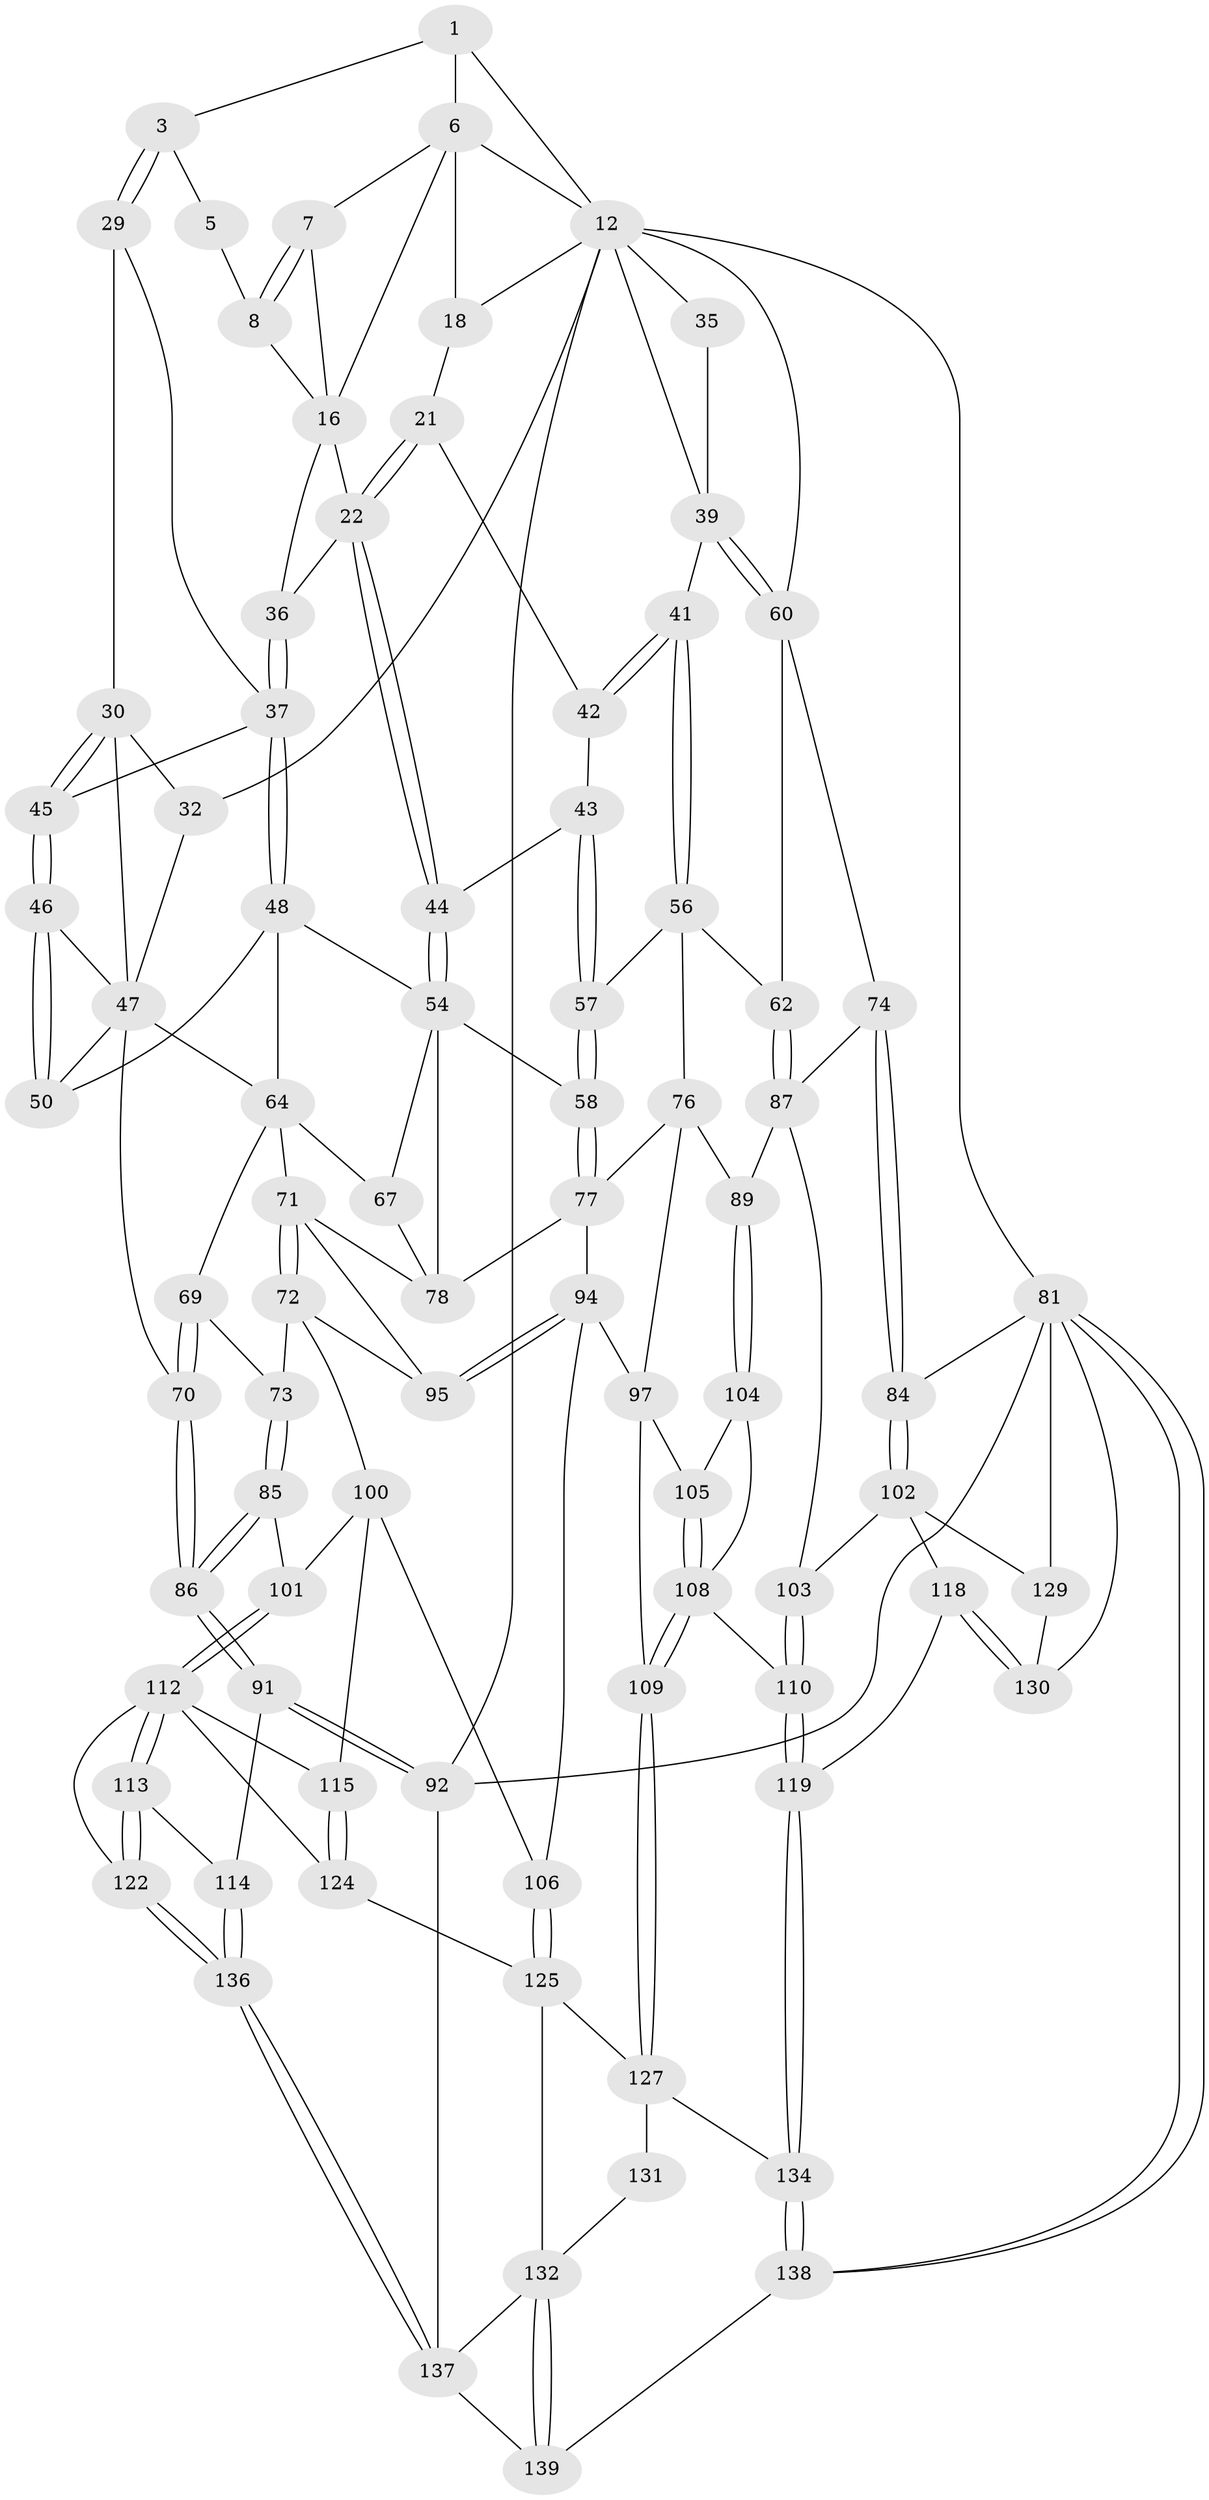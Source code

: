 // original degree distribution, {3: 0.014285714285714285, 5: 0.5, 4: 0.25, 6: 0.2357142857142857}
// Generated by graph-tools (version 1.1) at 2025/21/03/04/25 18:21:25]
// undirected, 84 vertices, 193 edges
graph export_dot {
graph [start="1"]
  node [color=gray90,style=filled];
  1 [pos="+0.2439452626385209+0",super="+2"];
  3 [pos="+0.11659079639636341+0.034117537437617085",super="+4"];
  5 [pos="+0.23007268863765742+0.007082567720803461",super="+9"];
  6 [pos="+0.40908798128890494+0",super="+10"];
  7 [pos="+0.398452105286803+0"];
  8 [pos="+0.3299834502097784+0.051739929545797037"];
  12 [pos="+0.9330321778234277+0",super="+13+24"];
  16 [pos="+0.45155596250775737+0.09977241241006175",super="+17"];
  18 [pos="+0.6724968579986507+0.04670952171426882",super="+26+19"];
  21 [pos="+0.5830755777808387+0.10923817370156794",super="+28"];
  22 [pos="+0.49604593792894836+0.20493656508560565",super="+23"];
  29 [pos="+0.11542513110279695+0.06802785915279326",super="+33"];
  30 [pos="+0.037059447426556584+0.14015503575760657",super="+31"];
  32 [pos="+0+0.21851851723630042"];
  35 [pos="+0.912582142083134+0.1044100310175907"];
  36 [pos="+0.36699204908279925+0.18440112781102724"];
  37 [pos="+0.2852569396926054+0.22604314473711348",super="+38"];
  39 [pos="+0.8527321545594636+0.2589194207682065",super="+40"];
  41 [pos="+0.7648938497589215+0.23417771421097727"];
  42 [pos="+0.6361878019000292+0.2516024619325664"];
  43 [pos="+0.6181590974341535+0.26101007155651046"];
  44 [pos="+0.49845721348340294+0.2114816637672825"];
  45 [pos="+0.16517344167500833+0.17447459581941982"];
  46 [pos="+0.13275794983646222+0.21744523188782025"];
  47 [pos="+0.12524718466262183+0.2190686601594462",super="+51"];
  48 [pos="+0.2761556087965683+0.2711771521197559",super="+49"];
  50 [pos="+0.17250677121490893+0.3009549852792266"];
  54 [pos="+0.46707081170150055+0.37391464727460016",super="+55+59"];
  56 [pos="+0.6428775643171375+0.38838533333955483",super="+63"];
  57 [pos="+0.6385241544475634+0.38676927207958284"];
  58 [pos="+0.5467153780815106+0.4062227958327344"];
  60 [pos="+0.8634237955288709+0.27213612902368733",super="+66+61"];
  62 [pos="+0.7783132795106402+0.44524798246141495"];
  64 [pos="+0.17560495971030393+0.3430452363344659",super="+68+65"];
  67 [pos="+0.30277211540478366+0.43667627250703184"];
  69 [pos="+0.11562982751548438+0.43521092730317384"];
  70 [pos="+0+0.41771662485982325"];
  71 [pos="+0.26440598030067575+0.5110642012067613",super="+93"];
  72 [pos="+0.24368183635014348+0.5436434623009526",super="+96"];
  73 [pos="+0.12330511959019443+0.48364324647338486"];
  74 [pos="+1+0.5068194217673133",super="+75"];
  76 [pos="+0.6807613935879606+0.5231304507053971",super="+90"];
  77 [pos="+0.60292727510848+0.5506827799824044",super="+80"];
  78 [pos="+0.47773008884981927+0.4160213039159096",super="+79"];
  81 [pos="+1+1",super="+82"];
  84 [pos="+1+0.6716682506217044"];
  85 [pos="+0.014594317206323485+0.5625485267416853"];
  86 [pos="+0+0.5957500245974213"];
  87 [pos="+0.8651387516301755+0.5603389218140818",super="+88"];
  89 [pos="+0.7866729298807401+0.6352620243111884"];
  91 [pos="+0+0.7615276339087638"];
  92 [pos="+0+1"];
  94 [pos="+0.5128306878198361+0.6644771041848774",super="+99"];
  95 [pos="+0.4553178921890968+0.556959395118345"];
  97 [pos="+0.6488348660138258+0.6694091944522199",super="+98"];
  100 [pos="+0.24104278796397408+0.6293523459523171",super="+107"];
  101 [pos="+0.20887829739852423+0.6545210510951049"];
  102 [pos="+0.9362988285964564+0.705001556843555",super="+117"];
  103 [pos="+0.8662430079399391+0.6615983036254147"];
  104 [pos="+0.7351491027180953+0.7036419514547395"];
  105 [pos="+0.7248887525415656+0.7007493305935745"];
  106 [pos="+0.4648392558116327+0.6944274841991488"];
  108 [pos="+0.6136271632599929+0.7879549317422023",super="+111"];
  109 [pos="+0.6070339087357932+0.7878657259430194"];
  110 [pos="+0.7814887825807357+0.8111341729869558"];
  112 [pos="+0.19411687924794374+0.6813627260961036",super="+116"];
  113 [pos="+0.060387789144384384+0.775471805661806"];
  114 [pos="+0.033129748305787604+0.7754181909175232"];
  115 [pos="+0.31662895574310534+0.8042052588075554"];
  118 [pos="+0.8727164571910964+0.8682927035797924"];
  119 [pos="+0.8103825583216088+0.865455009558387"];
  122 [pos="+0.16843749651819498+0.8864187614463568"];
  124 [pos="+0.3144637448714549+0.8424370450097632"];
  125 [pos="+0.43440157798085377+0.7990510782056238",super="+126"];
  127 [pos="+0.5853492330669665+0.8951746149752866",super="+135+128"];
  129 [pos="+0.9816455382923402+0.811128933279909"];
  130 [pos="+0.9661085498842433+0.9446194820107091"];
  131 [pos="+0.4425830944416538+0.9090736026556958"];
  132 [pos="+0.4187266226436637+0.9192560839499774",super="+133"];
  134 [pos="+0.6548829583972867+1"];
  136 [pos="+0.17232771990257548+1"];
  137 [pos="+0.17334725065157328+1",super="+140"];
  138 [pos="+0.6516943047904801+1"];
  139 [pos="+0.45796336961814516+1"];
  1 -- 6;
  1 -- 3;
  1 -- 12;
  3 -- 29 [weight=2];
  3 -- 29;
  3 -- 5 [weight=2];
  5 -- 8;
  6 -- 7;
  6 -- 16;
  6 -- 18 [weight=2];
  6 -- 12;
  7 -- 8;
  7 -- 8;
  7 -- 16;
  8 -- 16;
  12 -- 32;
  12 -- 35 [weight=2];
  12 -- 81;
  12 -- 92;
  12 -- 60;
  12 -- 18;
  12 -- 39;
  16 -- 22;
  16 -- 36;
  18 -- 21 [weight=2];
  21 -- 22;
  21 -- 22;
  21 -- 42;
  22 -- 44;
  22 -- 44;
  22 -- 36;
  29 -- 30;
  29 -- 37;
  30 -- 45;
  30 -- 45;
  30 -- 32;
  30 -- 47;
  32 -- 47;
  35 -- 39;
  36 -- 37;
  36 -- 37;
  37 -- 48;
  37 -- 48;
  37 -- 45;
  39 -- 60;
  39 -- 60;
  39 -- 41;
  41 -- 42;
  41 -- 42;
  41 -- 56;
  41 -- 56;
  42 -- 43;
  43 -- 44;
  43 -- 57;
  43 -- 57;
  44 -- 54;
  44 -- 54;
  45 -- 46;
  45 -- 46;
  46 -- 47;
  46 -- 50;
  46 -- 50;
  47 -- 50;
  47 -- 70;
  47 -- 64;
  48 -- 54;
  48 -- 50;
  48 -- 64;
  54 -- 67;
  54 -- 78;
  54 -- 58;
  56 -- 57;
  56 -- 76;
  56 -- 62;
  57 -- 58;
  57 -- 58;
  58 -- 77;
  58 -- 77;
  60 -- 74 [weight=2];
  60 -- 62;
  62 -- 87;
  62 -- 87;
  64 -- 67;
  64 -- 71;
  64 -- 69;
  67 -- 78;
  69 -- 70;
  69 -- 70;
  69 -- 73;
  70 -- 86;
  70 -- 86;
  71 -- 72;
  71 -- 72;
  71 -- 95;
  71 -- 78;
  72 -- 73;
  72 -- 100;
  72 -- 95;
  73 -- 85;
  73 -- 85;
  74 -- 84;
  74 -- 84;
  74 -- 87;
  76 -- 77;
  76 -- 89;
  76 -- 97;
  77 -- 94;
  77 -- 78;
  81 -- 138;
  81 -- 138;
  81 -- 92;
  81 -- 129;
  81 -- 84;
  81 -- 130;
  84 -- 102;
  84 -- 102;
  85 -- 86;
  85 -- 86;
  85 -- 101;
  86 -- 91;
  86 -- 91;
  87 -- 89;
  87 -- 103;
  89 -- 104;
  89 -- 104;
  91 -- 92;
  91 -- 92;
  91 -- 114;
  92 -- 137;
  94 -- 95;
  94 -- 95;
  94 -- 106;
  94 -- 97;
  97 -- 105;
  97 -- 109;
  100 -- 101;
  100 -- 106;
  100 -- 115;
  101 -- 112;
  101 -- 112;
  102 -- 103;
  102 -- 129;
  102 -- 118;
  103 -- 110;
  103 -- 110;
  104 -- 105;
  104 -- 108;
  105 -- 108;
  105 -- 108;
  106 -- 125;
  106 -- 125;
  108 -- 109;
  108 -- 109;
  108 -- 110;
  109 -- 127;
  109 -- 127;
  110 -- 119;
  110 -- 119;
  112 -- 113;
  112 -- 113;
  112 -- 122;
  112 -- 115;
  112 -- 124;
  113 -- 114;
  113 -- 122;
  113 -- 122;
  114 -- 136;
  114 -- 136;
  115 -- 124;
  115 -- 124;
  118 -- 119;
  118 -- 130;
  118 -- 130;
  119 -- 134;
  119 -- 134;
  122 -- 136;
  122 -- 136;
  124 -- 125;
  125 -- 132;
  125 -- 127;
  127 -- 131 [weight=2];
  127 -- 134;
  129 -- 130;
  131 -- 132;
  132 -- 139;
  132 -- 139;
  132 -- 137;
  134 -- 138;
  134 -- 138;
  136 -- 137;
  136 -- 137;
  137 -- 139;
  138 -- 139;
}
